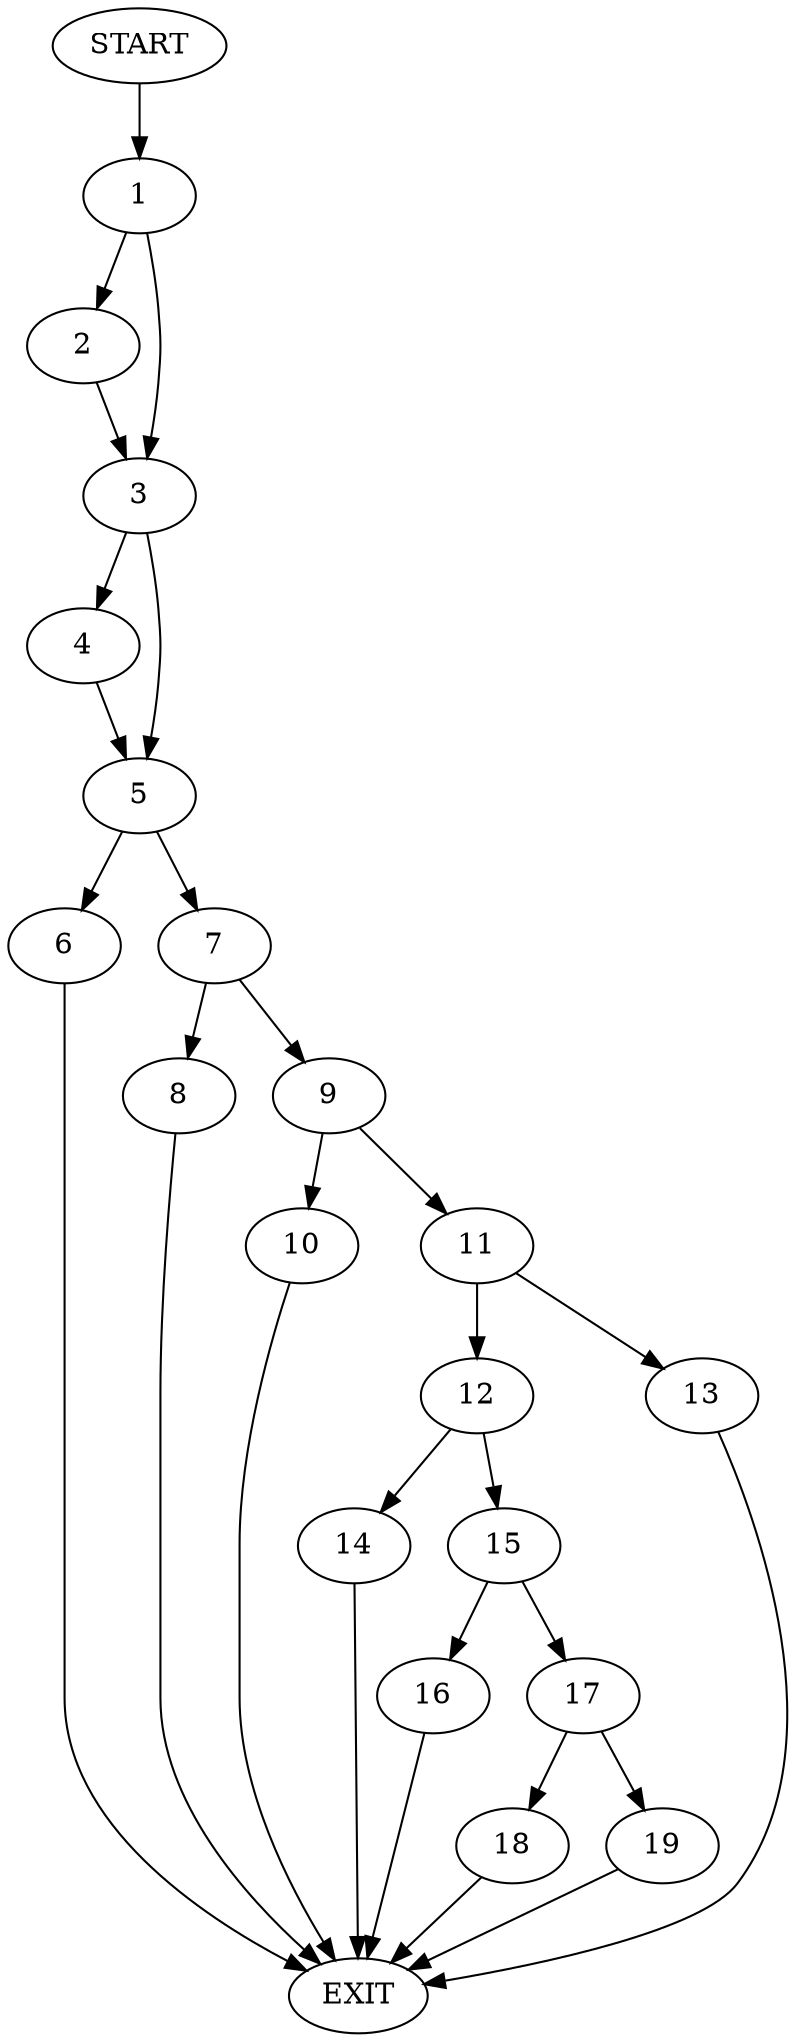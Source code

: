 digraph {
0 [label="START"]
20 [label="EXIT"]
0 -> 1
1 -> 2
1 -> 3
2 -> 3
3 -> 4
3 -> 5
5 -> 6
5 -> 7
4 -> 5
6 -> 20
7 -> 8
7 -> 9
8 -> 20
9 -> 10
9 -> 11
11 -> 12
11 -> 13
10 -> 20
13 -> 20
12 -> 14
12 -> 15
14 -> 20
15 -> 16
15 -> 17
17 -> 18
17 -> 19
16 -> 20
19 -> 20
18 -> 20
}
